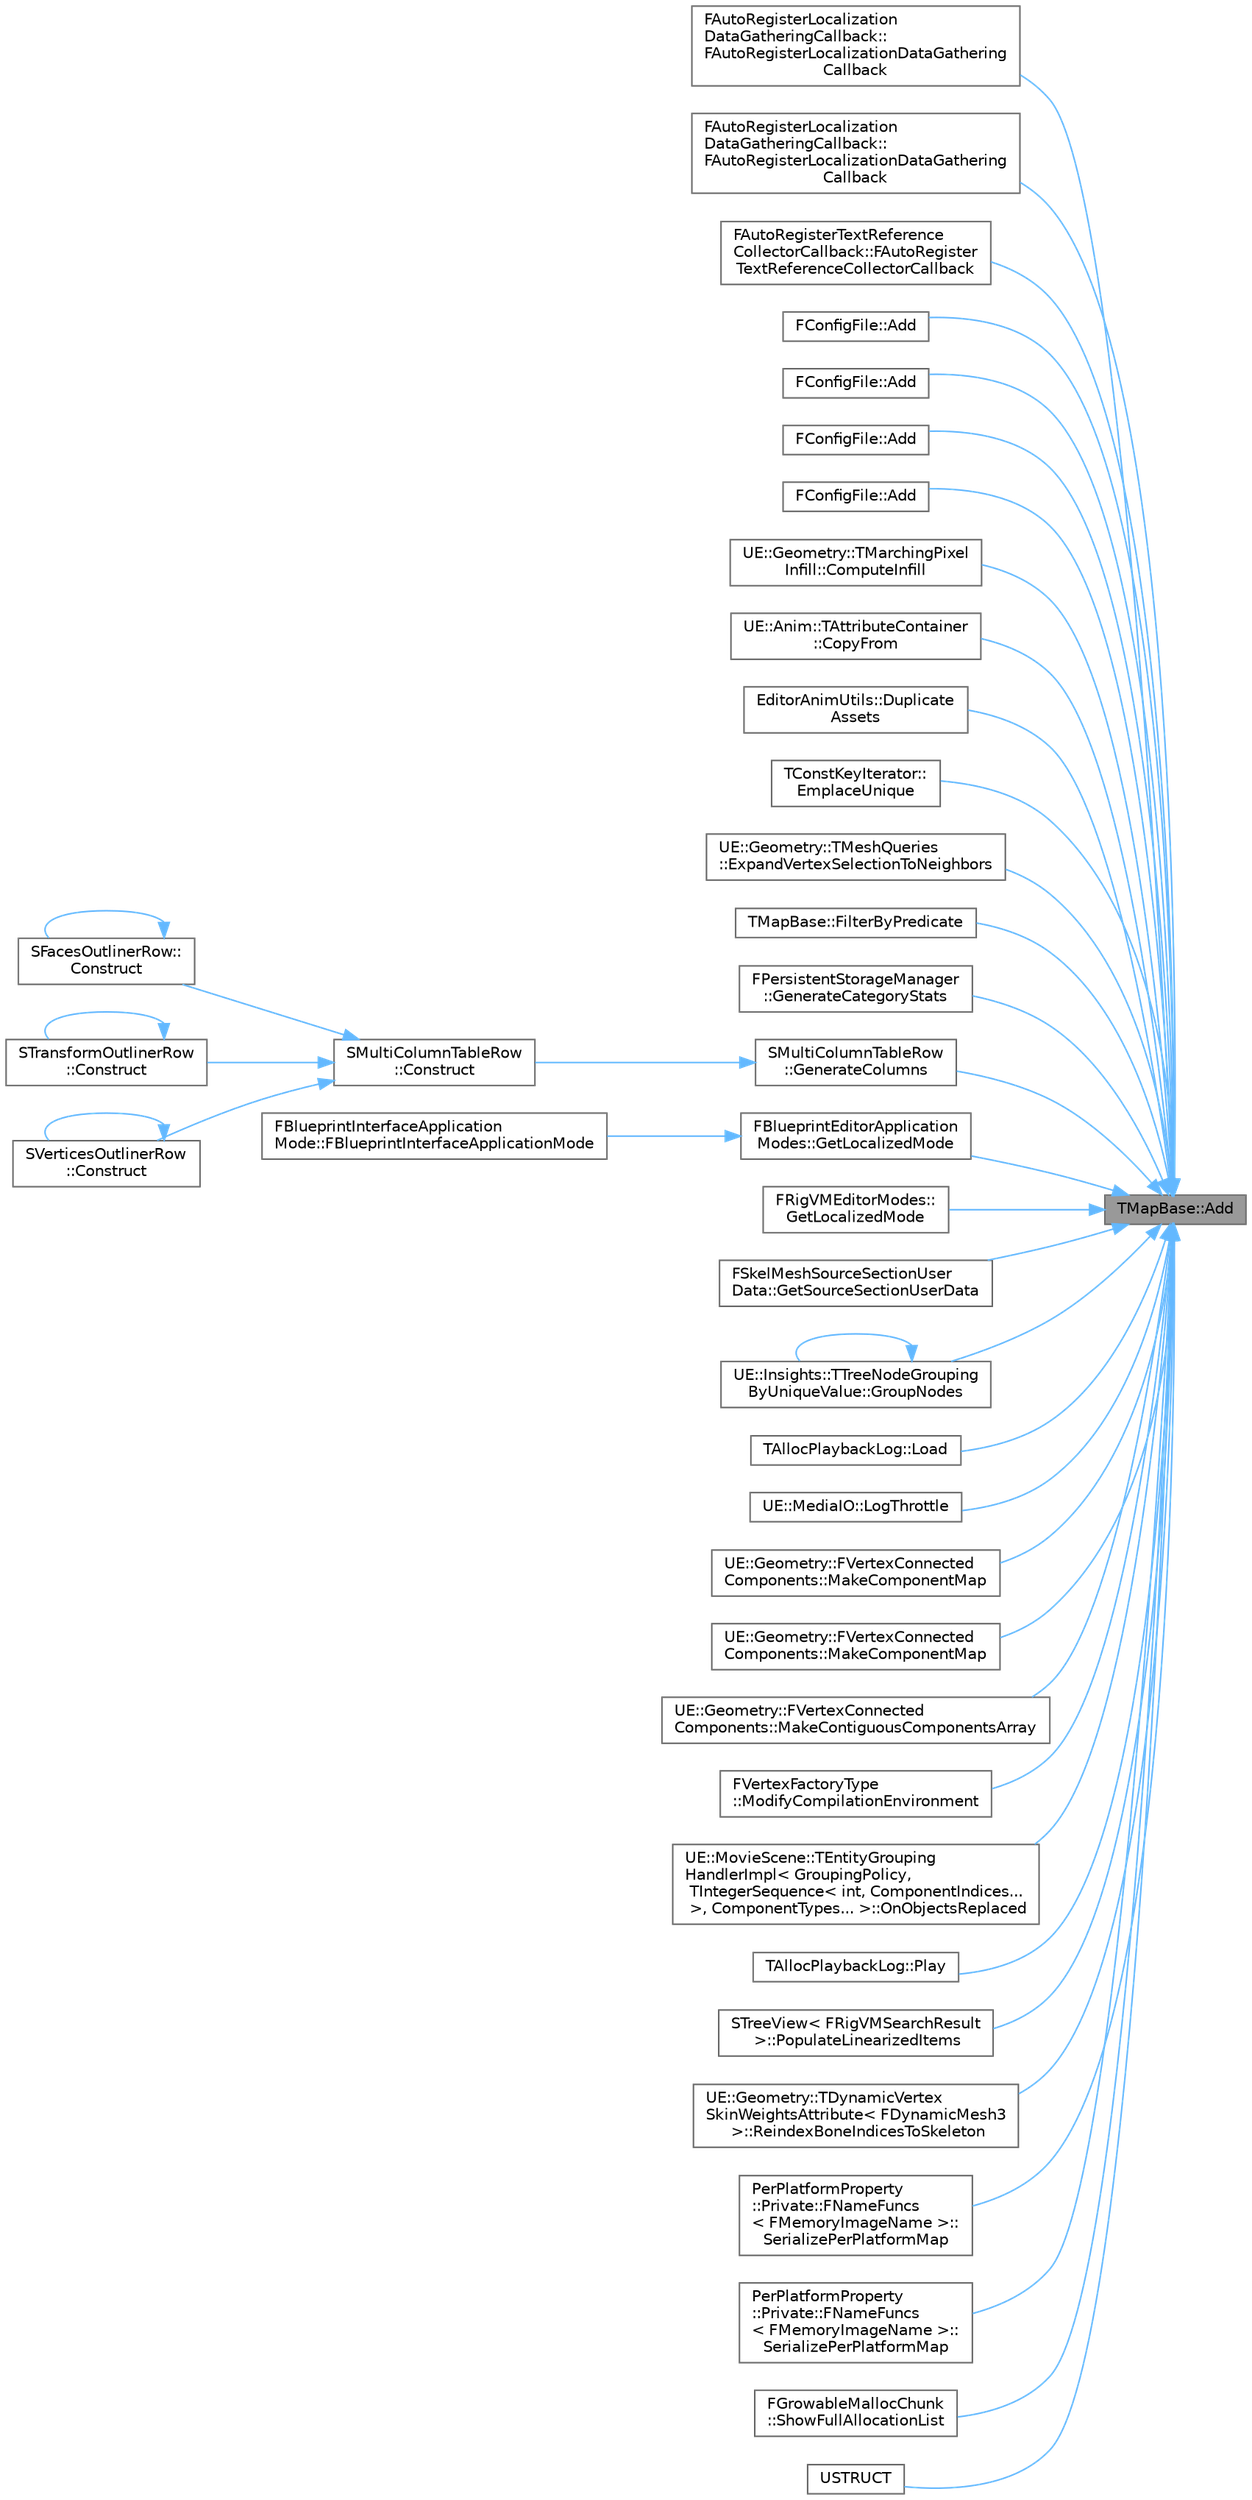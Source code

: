 digraph "TMapBase::Add"
{
 // INTERACTIVE_SVG=YES
 // LATEX_PDF_SIZE
  bgcolor="transparent";
  edge [fontname=Helvetica,fontsize=10,labelfontname=Helvetica,labelfontsize=10];
  node [fontname=Helvetica,fontsize=10,shape=box,height=0.2,width=0.4];
  rankdir="RL";
  Node1 [id="Node000001",label="TMapBase::Add",height=0.2,width=0.4,color="gray40", fillcolor="grey60", style="filled", fontcolor="black",tooltip="Set the value associated with a key."];
  Node1 -> Node2 [id="edge1_Node000001_Node000002",dir="back",color="steelblue1",style="solid",tooltip=" "];
  Node2 [id="Node000002",label="FAutoRegisterLocalization\lDataGatheringCallback::\lFAutoRegisterLocalizationDataGathering\lCallback",height=0.2,width=0.4,color="grey40", fillcolor="white", style="filled",URL="$d1/dac/structFAutoRegisterLocalizationDataGatheringCallback.html#a1b5a5818e3f3ef4f48dd292af0d81b83",tooltip=" "];
  Node1 -> Node3 [id="edge2_Node000001_Node000003",dir="back",color="steelblue1",style="solid",tooltip=" "];
  Node3 [id="Node000003",label="FAutoRegisterLocalization\lDataGatheringCallback::\lFAutoRegisterLocalizationDataGathering\lCallback",height=0.2,width=0.4,color="grey40", fillcolor="white", style="filled",URL="$d1/dac/structFAutoRegisterLocalizationDataGatheringCallback.html#af562e06b7bf46a4d6dc20aecc68c9589",tooltip=" "];
  Node1 -> Node4 [id="edge3_Node000001_Node000004",dir="back",color="steelblue1",style="solid",tooltip=" "];
  Node4 [id="Node000004",label="FAutoRegisterTextReference\lCollectorCallback::FAutoRegister\lTextReferenceCollectorCallback",height=0.2,width=0.4,color="grey40", fillcolor="white", style="filled",URL="$dd/dbe/structFAutoRegisterTextReferenceCollectorCallback.html#ab16c3eca22cab213d809e8fd62ab331f",tooltip=" "];
  Node1 -> Node5 [id="edge4_Node000001_Node000005",dir="back",color="steelblue1",style="solid",tooltip=" "];
  Node5 [id="Node000005",label="FConfigFile::Add",height=0.2,width=0.4,color="grey40", fillcolor="white", style="filled",URL="$da/d8b/classFConfigFile.html#acd328c820105241c9c6caea029dbae2f",tooltip=" "];
  Node1 -> Node6 [id="edge5_Node000001_Node000006",dir="back",color="steelblue1",style="solid",tooltip=" "];
  Node6 [id="Node000006",label="FConfigFile::Add",height=0.2,width=0.4,color="grey40", fillcolor="white", style="filled",URL="$da/d8b/classFConfigFile.html#a7982625679747f48ba3db58f9b683405",tooltip=" "];
  Node1 -> Node7 [id="edge6_Node000001_Node000007",dir="back",color="steelblue1",style="solid",tooltip=" "];
  Node7 [id="Node000007",label="FConfigFile::Add",height=0.2,width=0.4,color="grey40", fillcolor="white", style="filled",URL="$da/d8b/classFConfigFile.html#a217c93cd469b211f6679b7c6f301c8ff",tooltip=" "];
  Node1 -> Node8 [id="edge7_Node000001_Node000008",dir="back",color="steelblue1",style="solid",tooltip=" "];
  Node8 [id="Node000008",label="FConfigFile::Add",height=0.2,width=0.4,color="grey40", fillcolor="white", style="filled",URL="$da/d8b/classFConfigFile.html#a548c57b8bff66544756b5eb6531c6ade",tooltip=" "];
  Node1 -> Node9 [id="edge8_Node000001_Node000009",dir="back",color="steelblue1",style="solid",tooltip=" "];
  Node9 [id="Node000009",label="UE::Geometry::TMarchingPixel\lInfill::ComputeInfill",height=0.2,width=0.4,color="grey40", fillcolor="white", style="filled",URL="$d0/d71/classUE_1_1Geometry_1_1TMarchingPixelInfill.html#a824565e2f91c97a293ceb6b09f86eca2",tooltip="Fill the values of MissingPixels in Image by propagating from known values."];
  Node1 -> Node10 [id="edge9_Node000001_Node000010",dir="back",color="steelblue1",style="solid",tooltip=" "];
  Node10 [id="Node000010",label="UE::Anim::TAttributeContainer\l::CopyFrom",height=0.2,width=0.4,color="grey40", fillcolor="white", style="filled",URL="$da/dc1/structUE_1_1Anim_1_1TAttributeContainer.html#a7fdacbfac88812619b20c378017cac97",tooltip=" "];
  Node1 -> Node11 [id="edge10_Node000001_Node000011",dir="back",color="steelblue1",style="solid",tooltip=" "];
  Node11 [id="Node000011",label="EditorAnimUtils::Duplicate\lAssets",height=0.2,width=0.4,color="grey40", fillcolor="white", style="filled",URL="$db/d52/namespaceEditorAnimUtils.html#a0a243f8dca23324825748113f1f132ac",tooltip="Duplicates the supplied AssetsToDuplicate and returns a map of original asset to duplicate."];
  Node1 -> Node12 [id="edge11_Node000001_Node000012",dir="back",color="steelblue1",style="solid",tooltip=" "];
  Node12 [id="Node000012",label="TConstKeyIterator::\lEmplaceUnique",height=0.2,width=0.4,color="grey40", fillcolor="white", style="filled",URL="$d2/df5/classTMultiMap.html#ad97f0a5227018a43848de9a67f4796da",tooltip=" "];
  Node1 -> Node13 [id="edge12_Node000001_Node000013",dir="back",color="steelblue1",style="solid",tooltip=" "];
  Node13 [id="Node000013",label="UE::Geometry::TMeshQueries\l::ExpandVertexSelectionToNeighbors",height=0.2,width=0.4,color="grey40", fillcolor="white", style="filled",URL="$dd/d39/classUE_1_1Geometry_1_1TMeshQueries.html#aaa057d321de86c6c3f584f7edfae3b14",tooltip="Expand selection of vertices with one-ring neighbors."];
  Node1 -> Node14 [id="edge13_Node000001_Node000014",dir="back",color="steelblue1",style="solid",tooltip=" "];
  Node14 [id="Node000014",label="TMapBase::FilterByPredicate",height=0.2,width=0.4,color="grey40", fillcolor="white", style="filled",URL="$d8/dad/classTMapBase.html#a1bb17f51772bfab786326a7a2dbe9d78",tooltip="Filters the elements in the map based on a predicate functor."];
  Node1 -> Node15 [id="edge14_Node000001_Node000015",dir="back",color="steelblue1",style="solid",tooltip=" "];
  Node15 [id="Node000015",label="FPersistentStorageManager\l::GenerateCategoryStats",height=0.2,width=0.4,color="grey40", fillcolor="white", style="filled",URL="$d5/ddb/classFPersistentStorageManager.html#a7ce3e3fe06e487109506a7087ee354c2",tooltip=" "];
  Node1 -> Node16 [id="edge15_Node000001_Node000016",dir="back",color="steelblue1",style="solid",tooltip=" "];
  Node16 [id="Node000016",label="SMultiColumnTableRow\l::GenerateColumns",height=0.2,width=0.4,color="grey40", fillcolor="white", style="filled",URL="$d9/dd3/classSMultiColumnTableRow.html#a0f96a9668b078062d5ccca6bb50dd83e",tooltip=" "];
  Node16 -> Node17 [id="edge16_Node000016_Node000017",dir="back",color="steelblue1",style="solid",tooltip=" "];
  Node17 [id="Node000017",label="SMultiColumnTableRow\l::Construct",height=0.2,width=0.4,color="grey40", fillcolor="white", style="filled",URL="$d9/dd3/classSMultiColumnTableRow.html#a02243e1dfa8389d8210e61ffc0a0e606",tooltip=" "];
  Node17 -> Node18 [id="edge17_Node000017_Node000018",dir="back",color="steelblue1",style="solid",tooltip=" "];
  Node18 [id="Node000018",label="SFacesOutlinerRow::\lConstruct",height=0.2,width=0.4,color="grey40", fillcolor="white", style="filled",URL="$dc/dfc/classSFacesOutlinerRow.html#a2fa97069f636abff5f8ed28599d0ea32",tooltip=" "];
  Node18 -> Node18 [id="edge18_Node000018_Node000018",dir="back",color="steelblue1",style="solid",tooltip=" "];
  Node17 -> Node19 [id="edge19_Node000017_Node000019",dir="back",color="steelblue1",style="solid",tooltip=" "];
  Node19 [id="Node000019",label="STransformOutlinerRow\l::Construct",height=0.2,width=0.4,color="grey40", fillcolor="white", style="filled",URL="$df/d2d/classSTransformOutlinerRow.html#a9f4f02c13519a240f92f613650d26df1",tooltip=" "];
  Node19 -> Node19 [id="edge20_Node000019_Node000019",dir="back",color="steelblue1",style="solid",tooltip=" "];
  Node17 -> Node20 [id="edge21_Node000017_Node000020",dir="back",color="steelblue1",style="solid",tooltip=" "];
  Node20 [id="Node000020",label="SVerticesOutlinerRow\l::Construct",height=0.2,width=0.4,color="grey40", fillcolor="white", style="filled",URL="$de/dba/classSVerticesOutlinerRow.html#a27e257a567947bdbbf75353f4a1ff948",tooltip=" "];
  Node20 -> Node20 [id="edge22_Node000020_Node000020",dir="back",color="steelblue1",style="solid",tooltip=" "];
  Node1 -> Node21 [id="edge23_Node000001_Node000021",dir="back",color="steelblue1",style="solid",tooltip=" "];
  Node21 [id="Node000021",label="FBlueprintEditorApplication\lModes::GetLocalizedMode",height=0.2,width=0.4,color="grey40", fillcolor="white", style="filled",URL="$db/d4e/structFBlueprintEditorApplicationModes.html#a8168c1fb8cf8a2110b6d69d086fe7906",tooltip=" "];
  Node21 -> Node22 [id="edge24_Node000021_Node000022",dir="back",color="steelblue1",style="solid",tooltip=" "];
  Node22 [id="Node000022",label="FBlueprintInterfaceApplication\lMode::FBlueprintInterfaceApplicationMode",height=0.2,width=0.4,color="grey40", fillcolor="white", style="filled",URL="$d1/d65/classFBlueprintInterfaceApplicationMode.html#a2a0b028758b549f8b9eaf1fd1c90baf2",tooltip=" "];
  Node1 -> Node23 [id="edge25_Node000001_Node000023",dir="back",color="steelblue1",style="solid",tooltip=" "];
  Node23 [id="Node000023",label="FRigVMEditorModes::\lGetLocalizedMode",height=0.2,width=0.4,color="grey40", fillcolor="white", style="filled",URL="$d7/d40/structFRigVMEditorModes.html#a8df22813e622513a016f4e48cb11354f",tooltip=" "];
  Node1 -> Node24 [id="edge26_Node000001_Node000024",dir="back",color="steelblue1",style="solid",tooltip=" "];
  Node24 [id="Node000024",label="FSkelMeshSourceSectionUser\lData::GetSourceSectionUserData",height=0.2,width=0.4,color="grey40", fillcolor="white", style="filled",URL="$d7/d6f/structFSkelMeshSourceSectionUserData.html#a0148f2f1398ed1dea942e5f73aab72d5",tooltip=" "];
  Node1 -> Node25 [id="edge27_Node000001_Node000025",dir="back",color="steelblue1",style="solid",tooltip=" "];
  Node25 [id="Node000025",label="UE::Insights::TTreeNodeGrouping\lByUniqueValue::GroupNodes",height=0.2,width=0.4,color="grey40", fillcolor="white", style="filled",URL="$d3/de6/classUE_1_1Insights_1_1TTreeNodeGroupingByUniqueValue.html#ac0afc0ef613ba66b5f229e76f1801856",tooltip=" "];
  Node25 -> Node25 [id="edge28_Node000025_Node000025",dir="back",color="steelblue1",style="solid",tooltip=" "];
  Node1 -> Node26 [id="edge29_Node000001_Node000026",dir="back",color="steelblue1",style="solid",tooltip=" "];
  Node26 [id="Node000026",label="TAllocPlaybackLog::Load",height=0.2,width=0.4,color="grey40", fillcolor="white", style="filled",URL="$d3/d6d/classTAllocPlaybackLog.html#a77bfdc44bab25b80374611922edbc5a1",tooltip=" "];
  Node1 -> Node27 [id="edge30_Node000001_Node000027",dir="back",color="steelblue1",style="solid",tooltip=" "];
  Node27 [id="Node000027",label="UE::MediaIO::LogThrottle",height=0.2,width=0.4,color="grey40", fillcolor="white", style="filled",URL="$d2/de2/namespaceUE_1_1MediaIO.html#a3a45e11757fd5dc018b56c02adc1c8a0",tooltip=" "];
  Node1 -> Node28 [id="edge31_Node000001_Node000028",dir="back",color="steelblue1",style="solid",tooltip=" "];
  Node28 [id="Node000028",label="UE::Geometry::FVertexConnected\lComponents::MakeComponentMap",height=0.2,width=0.4,color="grey40", fillcolor="white", style="filled",URL="$d1/d18/classUE_1_1Geometry_1_1FVertexConnectedComponents.html#af162722c4f1e5915968bf2d5b1ed6431",tooltip=" "];
  Node1 -> Node29 [id="edge32_Node000001_Node000029",dir="back",color="steelblue1",style="solid",tooltip=" "];
  Node29 [id="Node000029",label="UE::Geometry::FVertexConnected\lComponents::MakeComponentMap",height=0.2,width=0.4,color="grey40", fillcolor="white", style="filled",URL="$d1/d18/classUE_1_1Geometry_1_1FVertexConnectedComponents.html#ac6e52037151ee22781aaa2024f2c070e",tooltip=" "];
  Node1 -> Node30 [id="edge33_Node000001_Node000030",dir="back",color="steelblue1",style="solid",tooltip=" "];
  Node30 [id="Node000030",label="UE::Geometry::FVertexConnected\lComponents::MakeContiguousComponentsArray",height=0.2,width=0.4,color="grey40", fillcolor="white", style="filled",URL="$d1/d18/classUE_1_1Geometry_1_1FVertexConnectedComponents.html#add0b030f29dbcded7b0cb199028cfaca",tooltip=" "];
  Node1 -> Node31 [id="edge34_Node000001_Node000031",dir="back",color="steelblue1",style="solid",tooltip=" "];
  Node31 [id="Node000031",label="FVertexFactoryType\l::ModifyCompilationEnvironment",height=0.2,width=0.4,color="grey40", fillcolor="white", style="filled",URL="$d5/de1/classFVertexFactoryType.html#a366bc36401f676bef7717ac8cd0d343b",tooltip="Calls the function ptr for the shader type on the given environment."];
  Node1 -> Node32 [id="edge35_Node000001_Node000032",dir="back",color="steelblue1",style="solid",tooltip=" "];
  Node32 [id="Node000032",label="UE::MovieScene::TEntityGrouping\lHandlerImpl\< GroupingPolicy,\l TIntegerSequence\< int, ComponentIndices...\l \>, ComponentTypes... \>::OnObjectsReplaced",height=0.2,width=0.4,color="grey40", fillcolor="white", style="filled",URL="$d7/d0c/structUE_1_1MovieScene_1_1TEntityGroupingHandlerImpl_3_01GroupingPolicy_00_01TIntegerSequence_3_04a6d351f13d04378a1074c4ae1ccb04.html#a2bc3605d820563e18ff973473944eb81",tooltip=" "];
  Node1 -> Node33 [id="edge36_Node000001_Node000033",dir="back",color="steelblue1",style="solid",tooltip=" "];
  Node33 [id="Node000033",label="TAllocPlaybackLog::Play",height=0.2,width=0.4,color="grey40", fillcolor="white", style="filled",URL="$d3/d6d/classTAllocPlaybackLog.html#aa3e524dfa152dba6ea78ea1fadc237c6",tooltip=" "];
  Node1 -> Node34 [id="edge37_Node000001_Node000034",dir="back",color="steelblue1",style="solid",tooltip=" "];
  Node34 [id="Node000034",label="STreeView\< FRigVMSearchResult\l \>::PopulateLinearizedItems",height=0.2,width=0.4,color="grey40", fillcolor="white", style="filled",URL="$de/d1d/classSTreeView.html#a79bdbb23f921ce4835b11ea6a58c40f9",tooltip=" "];
  Node1 -> Node35 [id="edge38_Node000001_Node000035",dir="back",color="steelblue1",style="solid",tooltip=" "];
  Node35 [id="Node000035",label="UE::Geometry::TDynamicVertex\lSkinWeightsAttribute\< FDynamicMesh3\l \>::ReindexBoneIndicesToSkeleton",height=0.2,width=0.4,color="grey40", fillcolor="white", style="filled",URL="$d6/d3e/classUE_1_1Geometry_1_1TDynamicVertexSkinWeightsAttribute.html#a368f608125e666190ddf5cddfc55c534",tooltip=" "];
  Node1 -> Node36 [id="edge39_Node000001_Node000036",dir="back",color="steelblue1",style="solid",tooltip=" "];
  Node36 [id="Node000036",label="PerPlatformProperty\l::Private::FNameFuncs\l\< FMemoryImageName \>::\lSerializePerPlatformMap",height=0.2,width=0.4,color="grey40", fillcolor="white", style="filled",URL="$d1/d02/structPerPlatformProperty_1_1Private_1_1FNameFuncs_3_01FMemoryImageName_01_4.html#a388f78f874d219bbfd1c580eb096e44d",tooltip=" "];
  Node1 -> Node37 [id="edge40_Node000001_Node000037",dir="back",color="steelblue1",style="solid",tooltip=" "];
  Node37 [id="Node000037",label="PerPlatformProperty\l::Private::FNameFuncs\l\< FMemoryImageName \>::\lSerializePerPlatformMap",height=0.2,width=0.4,color="grey40", fillcolor="white", style="filled",URL="$d1/d02/structPerPlatformProperty_1_1Private_1_1FNameFuncs_3_01FMemoryImageName_01_4.html#a10ccfd29ec4cc91b97089c04982c3005",tooltip=" "];
  Node1 -> Node38 [id="edge41_Node000001_Node000038",dir="back",color="steelblue1",style="solid",tooltip=" "];
  Node38 [id="Node000038",label="FGrowableMallocChunk\l::ShowFullAllocationList",height=0.2,width=0.4,color="grey40", fillcolor="white", style="filled",URL="$d1/d68/classFGrowableMallocChunk.html#aa47fab788c4bfc9990b569b789065283",tooltip=" "];
  Node1 -> Node39 [id="edge42_Node000001_Node000039",dir="back",color="steelblue1",style="solid",tooltip=" "];
  Node39 [id="Node000039",label="USTRUCT",height=0.2,width=0.4,color="grey40", fillcolor="white", style="filled",URL="$d5/d91/EditorStateCollection_8h.html#a0ab777830100db638d43855248ea8448",tooltip="An immutable collection of editor state objects that can be queried and iterated upon."];
}
